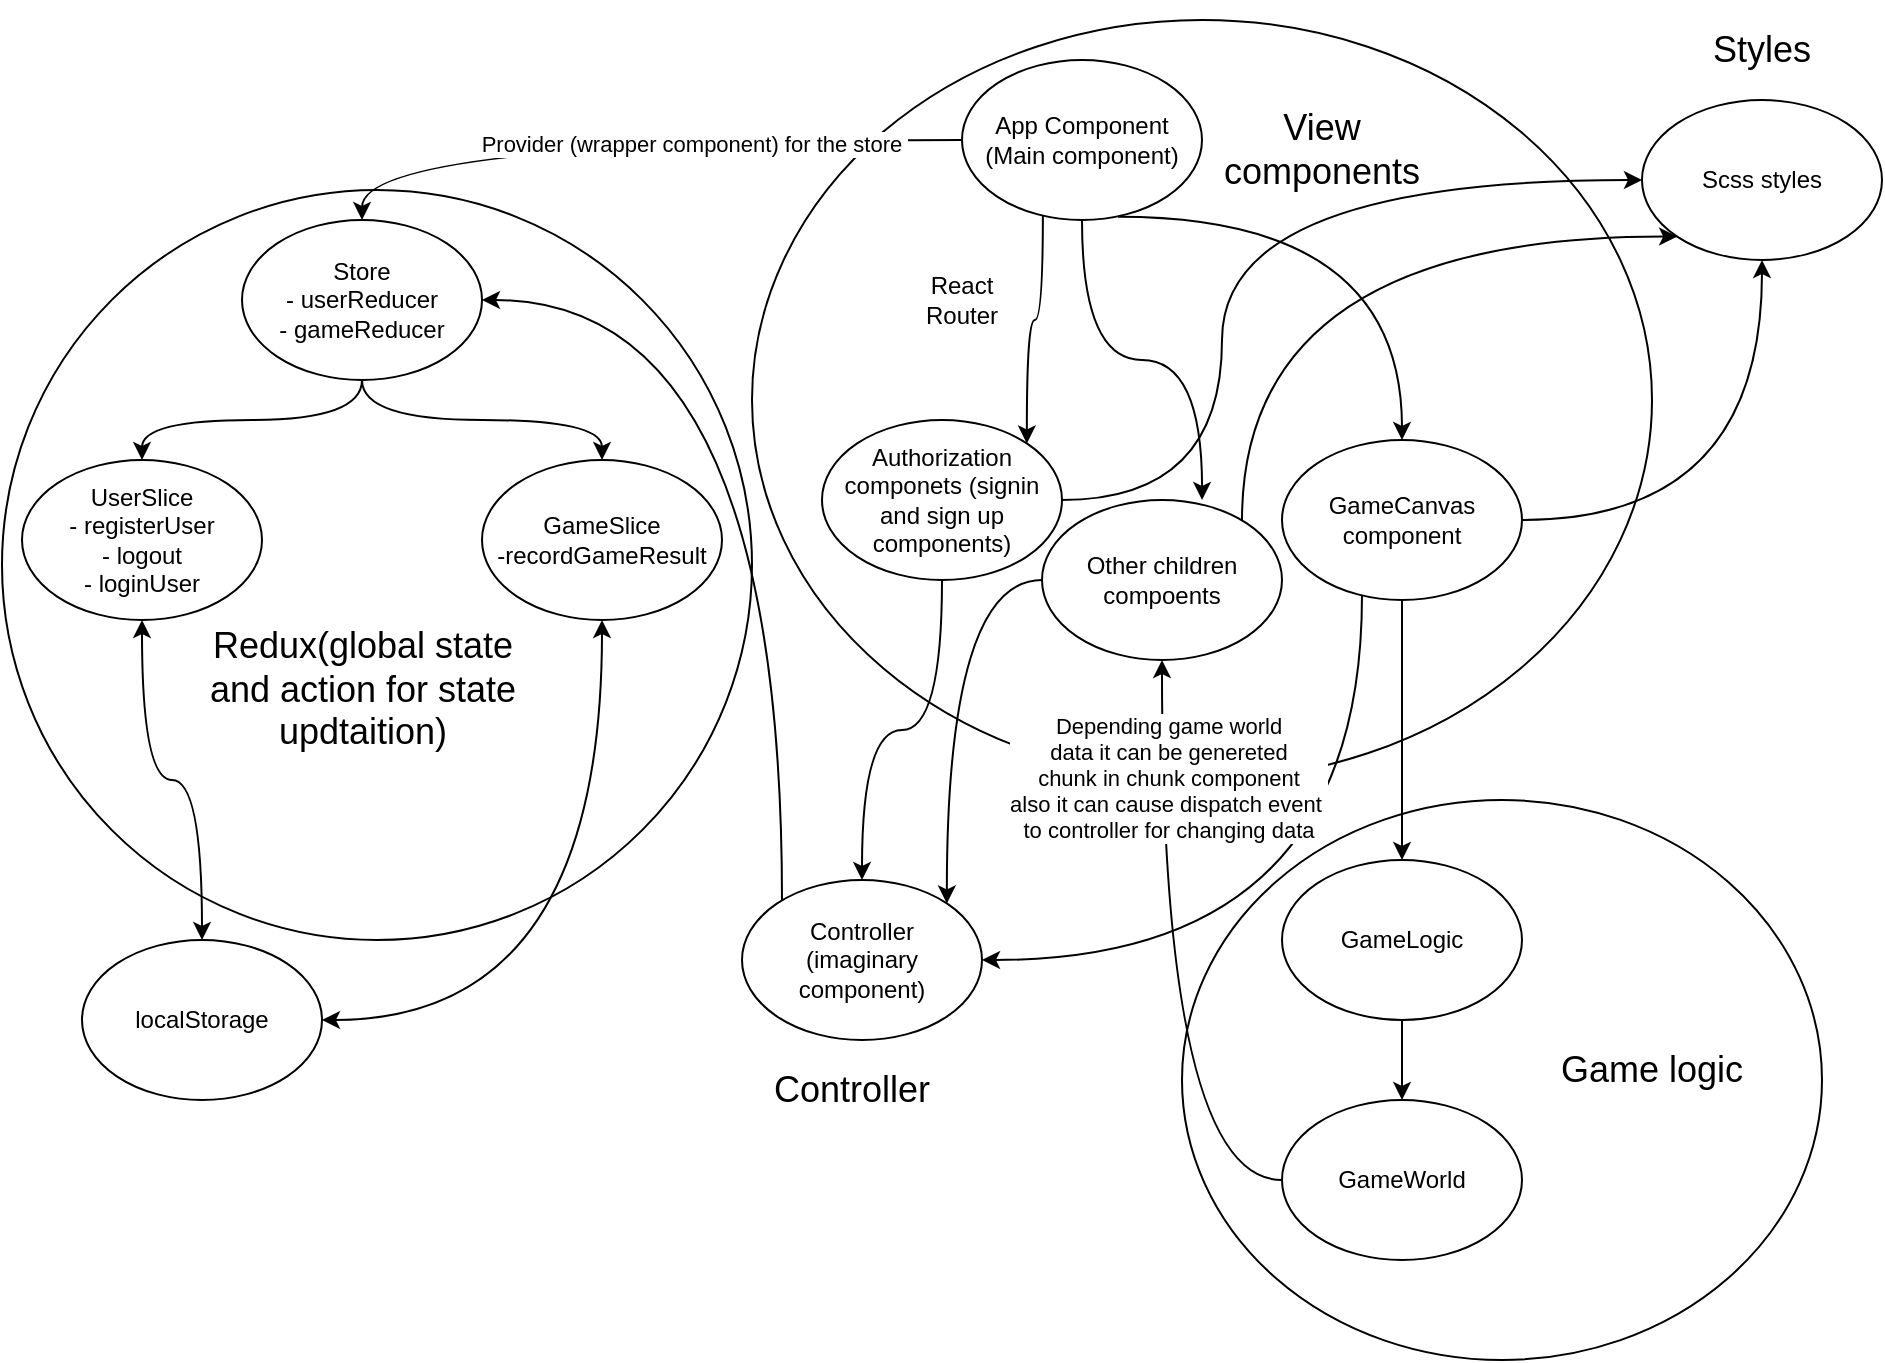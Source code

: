 <mxfile version="24.7.8">
  <diagram name="Page-1" id="jQyougZ3MWIlhnK1Jc_e">
    <mxGraphModel dx="1235" dy="731" grid="1" gridSize="10" guides="1" tooltips="1" connect="1" arrows="1" fold="1" page="1" pageScale="1" pageWidth="1100" pageHeight="850" math="0" shadow="0">
      <root>
        <mxCell id="0" />
        <mxCell id="1" parent="0" />
        <mxCell id="kdyvaGirlifv34SAWFV7-22" value="" style="ellipse;whiteSpace=wrap;html=1;aspect=fixed;fillColor=none;" vertex="1" parent="1">
          <mxGeometry x="120" y="105" width="375" height="375" as="geometry" />
        </mxCell>
        <mxCell id="kdyvaGirlifv34SAWFV7-27" value="" style="ellipse;whiteSpace=wrap;html=1;fillColor=none;verticalAlign=middle;" vertex="1" parent="1">
          <mxGeometry x="495" y="20" width="450" height="380" as="geometry" />
        </mxCell>
        <mxCell id="kdyvaGirlifv34SAWFV7-3" style="edgeStyle=orthogonalEdgeStyle;rounded=0;orthogonalLoop=1;jettySize=auto;html=1;curved=1;" edge="1" parent="1" source="kdyvaGirlifv34SAWFV7-1" target="kdyvaGirlifv34SAWFV7-2">
          <mxGeometry relative="1" as="geometry" />
        </mxCell>
        <mxCell id="kdyvaGirlifv34SAWFV7-5" style="edgeStyle=orthogonalEdgeStyle;rounded=0;orthogonalLoop=1;jettySize=auto;html=1;curved=1;" edge="1" parent="1" source="kdyvaGirlifv34SAWFV7-1" target="kdyvaGirlifv34SAWFV7-4">
          <mxGeometry relative="1" as="geometry" />
        </mxCell>
        <mxCell id="kdyvaGirlifv34SAWFV7-1" value="Store&lt;div&gt;- userReducer&lt;/div&gt;&lt;div&gt;- gameReducer&lt;/div&gt;" style="ellipse;whiteSpace=wrap;html=1;" vertex="1" parent="1">
          <mxGeometry x="240" y="120" width="120" height="80" as="geometry" />
        </mxCell>
        <mxCell id="kdyvaGirlifv34SAWFV7-2" value="UserSlice&lt;div&gt;- registerUser&lt;/div&gt;&lt;div&gt;- logout&lt;/div&gt;&lt;div&gt;- loginUser&lt;/div&gt;" style="ellipse;whiteSpace=wrap;html=1;" vertex="1" parent="1">
          <mxGeometry x="130" y="240" width="120" height="80" as="geometry" />
        </mxCell>
        <mxCell id="kdyvaGirlifv34SAWFV7-4" value="GameSlice&lt;div&gt;-recordGameResult&lt;/div&gt;" style="ellipse;whiteSpace=wrap;html=1;" vertex="1" parent="1">
          <mxGeometry x="360" y="240" width="120" height="80" as="geometry" />
        </mxCell>
        <mxCell id="kdyvaGirlifv34SAWFV7-7" style="edgeStyle=orthogonalEdgeStyle;rounded=0;orthogonalLoop=1;jettySize=auto;html=1;entryX=0.5;entryY=0;entryDx=0;entryDy=0;curved=1;" edge="1" parent="1" source="kdyvaGirlifv34SAWFV7-6" target="kdyvaGirlifv34SAWFV7-1">
          <mxGeometry relative="1" as="geometry" />
        </mxCell>
        <mxCell id="kdyvaGirlifv34SAWFV7-8" value="Provider (wrapper component) for the store&amp;nbsp;" style="edgeLabel;html=1;align=center;verticalAlign=middle;resizable=0;points=[];" vertex="1" connectable="0" parent="kdyvaGirlifv34SAWFV7-7">
          <mxGeometry x="-0.213" y="2" relative="1" as="geometry">
            <mxPoint as="offset" />
          </mxGeometry>
        </mxCell>
        <mxCell id="kdyvaGirlifv34SAWFV7-10" style="edgeStyle=orthogonalEdgeStyle;rounded=0;orthogonalLoop=1;jettySize=auto;html=1;curved=1;entryX=0.667;entryY=0;entryDx=0;entryDy=0;entryPerimeter=0;" edge="1" parent="1" source="kdyvaGirlifv34SAWFV7-6" target="kdyvaGirlifv34SAWFV7-9">
          <mxGeometry relative="1" as="geometry" />
        </mxCell>
        <mxCell id="kdyvaGirlifv34SAWFV7-11" style="edgeStyle=orthogonalEdgeStyle;rounded=0;orthogonalLoop=1;jettySize=auto;html=1;entryX=0.5;entryY=0;entryDx=0;entryDy=0;curved=1;exitX=0.65;exitY=0.98;exitDx=0;exitDy=0;exitPerimeter=0;" edge="1" parent="1" source="kdyvaGirlifv34SAWFV7-6" target="kdyvaGirlifv34SAWFV7-18">
          <mxGeometry relative="1" as="geometry" />
        </mxCell>
        <mxCell id="kdyvaGirlifv34SAWFV7-12" style="edgeStyle=orthogonalEdgeStyle;rounded=0;orthogonalLoop=1;jettySize=auto;html=1;entryX=1;entryY=0;entryDx=0;entryDy=0;curved=1;exitX=0.337;exitY=0.97;exitDx=0;exitDy=0;exitPerimeter=0;" edge="1" parent="1" source="kdyvaGirlifv34SAWFV7-6" target="kdyvaGirlifv34SAWFV7-30">
          <mxGeometry relative="1" as="geometry" />
        </mxCell>
        <mxCell id="kdyvaGirlifv34SAWFV7-6" value="App Component&lt;div&gt;(Main component)&lt;/div&gt;" style="ellipse;whiteSpace=wrap;html=1;" vertex="1" parent="1">
          <mxGeometry x="600" y="40" width="120" height="80" as="geometry" />
        </mxCell>
        <mxCell id="kdyvaGirlifv34SAWFV7-49" style="edgeStyle=orthogonalEdgeStyle;rounded=0;orthogonalLoop=1;jettySize=auto;html=1;entryX=1;entryY=0;entryDx=0;entryDy=0;curved=1;" edge="1" parent="1" source="kdyvaGirlifv34SAWFV7-9" target="kdyvaGirlifv34SAWFV7-46">
          <mxGeometry relative="1" as="geometry" />
        </mxCell>
        <mxCell id="kdyvaGirlifv34SAWFV7-57" style="edgeStyle=orthogonalEdgeStyle;rounded=0;orthogonalLoop=1;jettySize=auto;html=1;entryX=0;entryY=1;entryDx=0;entryDy=0;curved=1;" edge="1" parent="1" source="kdyvaGirlifv34SAWFV7-9" target="kdyvaGirlifv34SAWFV7-19">
          <mxGeometry relative="1" as="geometry">
            <Array as="points">
              <mxPoint x="740" y="128" />
            </Array>
          </mxGeometry>
        </mxCell>
        <mxCell id="kdyvaGirlifv34SAWFV7-9" value="Other children compoents" style="ellipse;whiteSpace=wrap;html=1;" vertex="1" parent="1">
          <mxGeometry x="640" y="260" width="120" height="80" as="geometry" />
        </mxCell>
        <mxCell id="kdyvaGirlifv34SAWFV7-17" value="React Router" style="text;html=1;align=center;verticalAlign=middle;whiteSpace=wrap;rounded=0;" vertex="1" parent="1">
          <mxGeometry x="570" y="145" width="60" height="30" as="geometry" />
        </mxCell>
        <mxCell id="kdyvaGirlifv34SAWFV7-31" style="edgeStyle=orthogonalEdgeStyle;rounded=0;orthogonalLoop=1;jettySize=auto;html=1;" edge="1" parent="1" source="kdyvaGirlifv34SAWFV7-18" target="kdyvaGirlifv34SAWFV7-29">
          <mxGeometry relative="1" as="geometry" />
        </mxCell>
        <mxCell id="kdyvaGirlifv34SAWFV7-50" style="edgeStyle=orthogonalEdgeStyle;rounded=0;orthogonalLoop=1;jettySize=auto;html=1;entryX=1;entryY=0.5;entryDx=0;entryDy=0;curved=1;" edge="1" parent="1" source="kdyvaGirlifv34SAWFV7-18" target="kdyvaGirlifv34SAWFV7-46">
          <mxGeometry relative="1" as="geometry">
            <Array as="points">
              <mxPoint x="800" y="490" />
            </Array>
          </mxGeometry>
        </mxCell>
        <mxCell id="kdyvaGirlifv34SAWFV7-58" style="edgeStyle=orthogonalEdgeStyle;rounded=0;orthogonalLoop=1;jettySize=auto;html=1;curved=1;" edge="1" parent="1" source="kdyvaGirlifv34SAWFV7-18" target="kdyvaGirlifv34SAWFV7-19">
          <mxGeometry relative="1" as="geometry" />
        </mxCell>
        <mxCell id="kdyvaGirlifv34SAWFV7-18" value="GameCanvas component" style="ellipse;whiteSpace=wrap;html=1;" vertex="1" parent="1">
          <mxGeometry x="760" y="230" width="120" height="80" as="geometry" />
        </mxCell>
        <mxCell id="kdyvaGirlifv34SAWFV7-19" value="Scss styles" style="ellipse;whiteSpace=wrap;html=1;" vertex="1" parent="1">
          <mxGeometry x="940" y="60" width="120" height="80" as="geometry" />
        </mxCell>
        <mxCell id="kdyvaGirlifv34SAWFV7-26" value="&lt;font style=&quot;font-size: 18px;&quot;&gt;Redux(global state and action for state updtaition)&lt;/font&gt;" style="text;html=1;align=center;verticalAlign=middle;whiteSpace=wrap;rounded=0;" vertex="1" parent="1">
          <mxGeometry x="217.5" y="320" width="165" height="70" as="geometry" />
        </mxCell>
        <mxCell id="kdyvaGirlifv34SAWFV7-28" value="&lt;font style=&quot;font-size: 18px;&quot;&gt;View components&lt;/font&gt;" style="text;html=1;align=center;verticalAlign=middle;whiteSpace=wrap;rounded=0;" vertex="1" parent="1">
          <mxGeometry x="720" y="60" width="120" height="50" as="geometry" />
        </mxCell>
        <mxCell id="kdyvaGirlifv34SAWFV7-33" value="" style="edgeStyle=orthogonalEdgeStyle;rounded=0;orthogonalLoop=1;jettySize=auto;html=1;" edge="1" parent="1" source="kdyvaGirlifv34SAWFV7-29" target="kdyvaGirlifv34SAWFV7-32">
          <mxGeometry relative="1" as="geometry" />
        </mxCell>
        <mxCell id="kdyvaGirlifv34SAWFV7-29" value="GameLogic" style="ellipse;whiteSpace=wrap;html=1;" vertex="1" parent="1">
          <mxGeometry x="760" y="440" width="120" height="80" as="geometry" />
        </mxCell>
        <mxCell id="kdyvaGirlifv34SAWFV7-48" style="edgeStyle=orthogonalEdgeStyle;rounded=0;orthogonalLoop=1;jettySize=auto;html=1;curved=1;" edge="1" parent="1" source="kdyvaGirlifv34SAWFV7-30" target="kdyvaGirlifv34SAWFV7-46">
          <mxGeometry relative="1" as="geometry" />
        </mxCell>
        <mxCell id="kdyvaGirlifv34SAWFV7-56" style="edgeStyle=orthogonalEdgeStyle;rounded=0;orthogonalLoop=1;jettySize=auto;html=1;exitX=1;exitY=0.5;exitDx=0;exitDy=0;entryX=0;entryY=0.5;entryDx=0;entryDy=0;curved=1;" edge="1" parent="1" source="kdyvaGirlifv34SAWFV7-30" target="kdyvaGirlifv34SAWFV7-19">
          <mxGeometry relative="1" as="geometry">
            <Array as="points">
              <mxPoint x="730" y="260" />
              <mxPoint x="730" y="100" />
            </Array>
          </mxGeometry>
        </mxCell>
        <mxCell id="kdyvaGirlifv34SAWFV7-30" value="Authorization componets (signin and sign up components)" style="ellipse;whiteSpace=wrap;html=1;" vertex="1" parent="1">
          <mxGeometry x="530" y="220" width="120" height="80" as="geometry" />
        </mxCell>
        <mxCell id="kdyvaGirlifv34SAWFV7-34" style="edgeStyle=orthogonalEdgeStyle;rounded=0;orthogonalLoop=1;jettySize=auto;html=1;entryX=0.5;entryY=1;entryDx=0;entryDy=0;curved=1;exitX=0;exitY=0.5;exitDx=0;exitDy=0;" edge="1" parent="1" source="kdyvaGirlifv34SAWFV7-32" target="kdyvaGirlifv34SAWFV7-9">
          <mxGeometry relative="1" as="geometry">
            <Array as="points">
              <mxPoint x="700" y="600" />
            </Array>
          </mxGeometry>
        </mxCell>
        <mxCell id="kdyvaGirlifv34SAWFV7-35" value="Depending game world&lt;div&gt;data it can be genereted&lt;/div&gt;&lt;div&gt;chunk in chunk component&lt;/div&gt;&lt;div&gt;also it can cause dispatch event&amp;nbsp;&lt;/div&gt;&lt;div&gt;to controller for changing data&lt;/div&gt;" style="edgeLabel;html=1;align=center;verticalAlign=middle;resizable=0;points=[];" vertex="1" connectable="0" parent="kdyvaGirlifv34SAWFV7-34">
          <mxGeometry x="0.633" y="-3" relative="1" as="geometry">
            <mxPoint as="offset" />
          </mxGeometry>
        </mxCell>
        <mxCell id="kdyvaGirlifv34SAWFV7-32" value="GameWorld" style="ellipse;whiteSpace=wrap;html=1;" vertex="1" parent="1">
          <mxGeometry x="760" y="560" width="120" height="80" as="geometry" />
        </mxCell>
        <mxCell id="kdyvaGirlifv34SAWFV7-43" style="edgeStyle=orthogonalEdgeStyle;rounded=0;orthogonalLoop=1;jettySize=auto;html=1;entryX=0.5;entryY=1;entryDx=0;entryDy=0;curved=1;startArrow=classic;startFill=1;" edge="1" parent="1" source="kdyvaGirlifv34SAWFV7-42" target="kdyvaGirlifv34SAWFV7-2">
          <mxGeometry relative="1" as="geometry" />
        </mxCell>
        <mxCell id="kdyvaGirlifv34SAWFV7-44" style="edgeStyle=orthogonalEdgeStyle;rounded=0;orthogonalLoop=1;jettySize=auto;html=1;entryX=0.5;entryY=1;entryDx=0;entryDy=0;curved=1;startArrow=classic;startFill=1;" edge="1" parent="1" source="kdyvaGirlifv34SAWFV7-42" target="kdyvaGirlifv34SAWFV7-4">
          <mxGeometry relative="1" as="geometry" />
        </mxCell>
        <mxCell id="kdyvaGirlifv34SAWFV7-42" value="localStorage" style="ellipse;whiteSpace=wrap;html=1;" vertex="1" parent="1">
          <mxGeometry x="160" y="480" width="120" height="80" as="geometry" />
        </mxCell>
        <mxCell id="kdyvaGirlifv34SAWFV7-47" style="edgeStyle=orthogonalEdgeStyle;rounded=0;orthogonalLoop=1;jettySize=auto;html=1;entryX=1;entryY=0.5;entryDx=0;entryDy=0;curved=1;" edge="1" parent="1" source="kdyvaGirlifv34SAWFV7-46" target="kdyvaGirlifv34SAWFV7-1">
          <mxGeometry relative="1" as="geometry">
            <Array as="points">
              <mxPoint x="510" y="160" />
            </Array>
          </mxGeometry>
        </mxCell>
        <mxCell id="kdyvaGirlifv34SAWFV7-46" value="Controller&lt;div&gt;(imaginary component)&lt;/div&gt;" style="ellipse;whiteSpace=wrap;html=1;" vertex="1" parent="1">
          <mxGeometry x="490" y="450" width="120" height="80" as="geometry" />
        </mxCell>
        <mxCell id="kdyvaGirlifv34SAWFV7-51" value="" style="ellipse;whiteSpace=wrap;html=1;fillColor=none;verticalAlign=middle;" vertex="1" parent="1">
          <mxGeometry x="710" y="410" width="320" height="280" as="geometry" />
        </mxCell>
        <mxCell id="kdyvaGirlifv34SAWFV7-52" value="&lt;font style=&quot;font-size: 18px;&quot;&gt;Game logic&lt;/font&gt;" style="text;html=1;align=center;verticalAlign=middle;whiteSpace=wrap;rounded=0;" vertex="1" parent="1">
          <mxGeometry x="890" y="520" width="110" height="50" as="geometry" />
        </mxCell>
        <mxCell id="kdyvaGirlifv34SAWFV7-54" value="&lt;span style=&quot;font-size: 18px;&quot;&gt;Controller&lt;/span&gt;" style="text;html=1;align=center;verticalAlign=middle;whiteSpace=wrap;rounded=0;" vertex="1" parent="1">
          <mxGeometry x="490" y="530" width="110" height="50" as="geometry" />
        </mxCell>
        <mxCell id="kdyvaGirlifv34SAWFV7-55" value="&lt;span style=&quot;font-size: 18px;&quot;&gt;Styles&lt;/span&gt;" style="text;html=1;align=center;verticalAlign=middle;whiteSpace=wrap;rounded=0;" vertex="1" parent="1">
          <mxGeometry x="945" y="10" width="110" height="50" as="geometry" />
        </mxCell>
      </root>
    </mxGraphModel>
  </diagram>
</mxfile>
